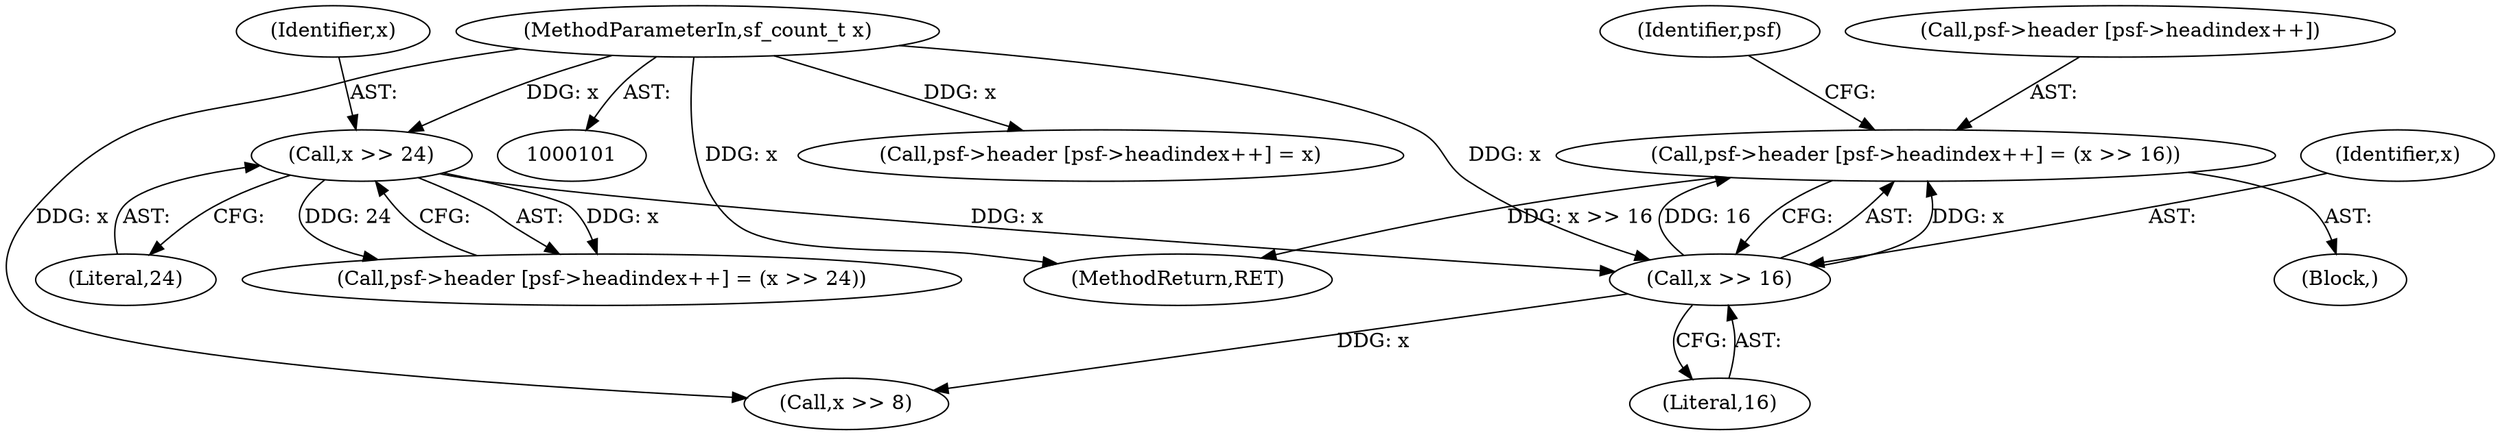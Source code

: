 digraph "1_libsndfile_708e996c87c5fae77b104ccfeb8f6db784c32074_1@array" {
"1000169" [label="(Call,psf->header [psf->headindex++] = (x >> 16))"];
"1000178" [label="(Call,x >> 16)"];
"1000166" [label="(Call,x >> 24)"];
"1000103" [label="(MethodParameterIn,sf_count_t x)"];
"1000193" [label="(Call,psf->header [psf->headindex++] = x)"];
"1000190" [label="(Call,x >> 8)"];
"1000203" [label="(MethodReturn,RET)"];
"1000166" [label="(Call,x >> 24)"];
"1000178" [label="(Call,x >> 16)"];
"1000167" [label="(Identifier,x)"];
"1000103" [label="(MethodParameterIn,sf_count_t x)"];
"1000180" [label="(Literal,16)"];
"1000157" [label="(Call,psf->header [psf->headindex++] = (x >> 24))"];
"1000168" [label="(Literal,24)"];
"1000170" [label="(Call,psf->header [psf->headindex++])"];
"1000179" [label="(Identifier,x)"];
"1000169" [label="(Call,psf->header [psf->headindex++] = (x >> 16))"];
"1000116" [label="(Block,)"];
"1000184" [label="(Identifier,psf)"];
"1000169" -> "1000116"  [label="AST: "];
"1000169" -> "1000178"  [label="CFG: "];
"1000170" -> "1000169"  [label="AST: "];
"1000178" -> "1000169"  [label="AST: "];
"1000184" -> "1000169"  [label="CFG: "];
"1000169" -> "1000203"  [label="DDG: x >> 16"];
"1000178" -> "1000169"  [label="DDG: x"];
"1000178" -> "1000169"  [label="DDG: 16"];
"1000178" -> "1000180"  [label="CFG: "];
"1000179" -> "1000178"  [label="AST: "];
"1000180" -> "1000178"  [label="AST: "];
"1000166" -> "1000178"  [label="DDG: x"];
"1000103" -> "1000178"  [label="DDG: x"];
"1000178" -> "1000190"  [label="DDG: x"];
"1000166" -> "1000157"  [label="AST: "];
"1000166" -> "1000168"  [label="CFG: "];
"1000167" -> "1000166"  [label="AST: "];
"1000168" -> "1000166"  [label="AST: "];
"1000157" -> "1000166"  [label="CFG: "];
"1000166" -> "1000157"  [label="DDG: x"];
"1000166" -> "1000157"  [label="DDG: 24"];
"1000103" -> "1000166"  [label="DDG: x"];
"1000103" -> "1000101"  [label="AST: "];
"1000103" -> "1000203"  [label="DDG: x"];
"1000103" -> "1000190"  [label="DDG: x"];
"1000103" -> "1000193"  [label="DDG: x"];
}
